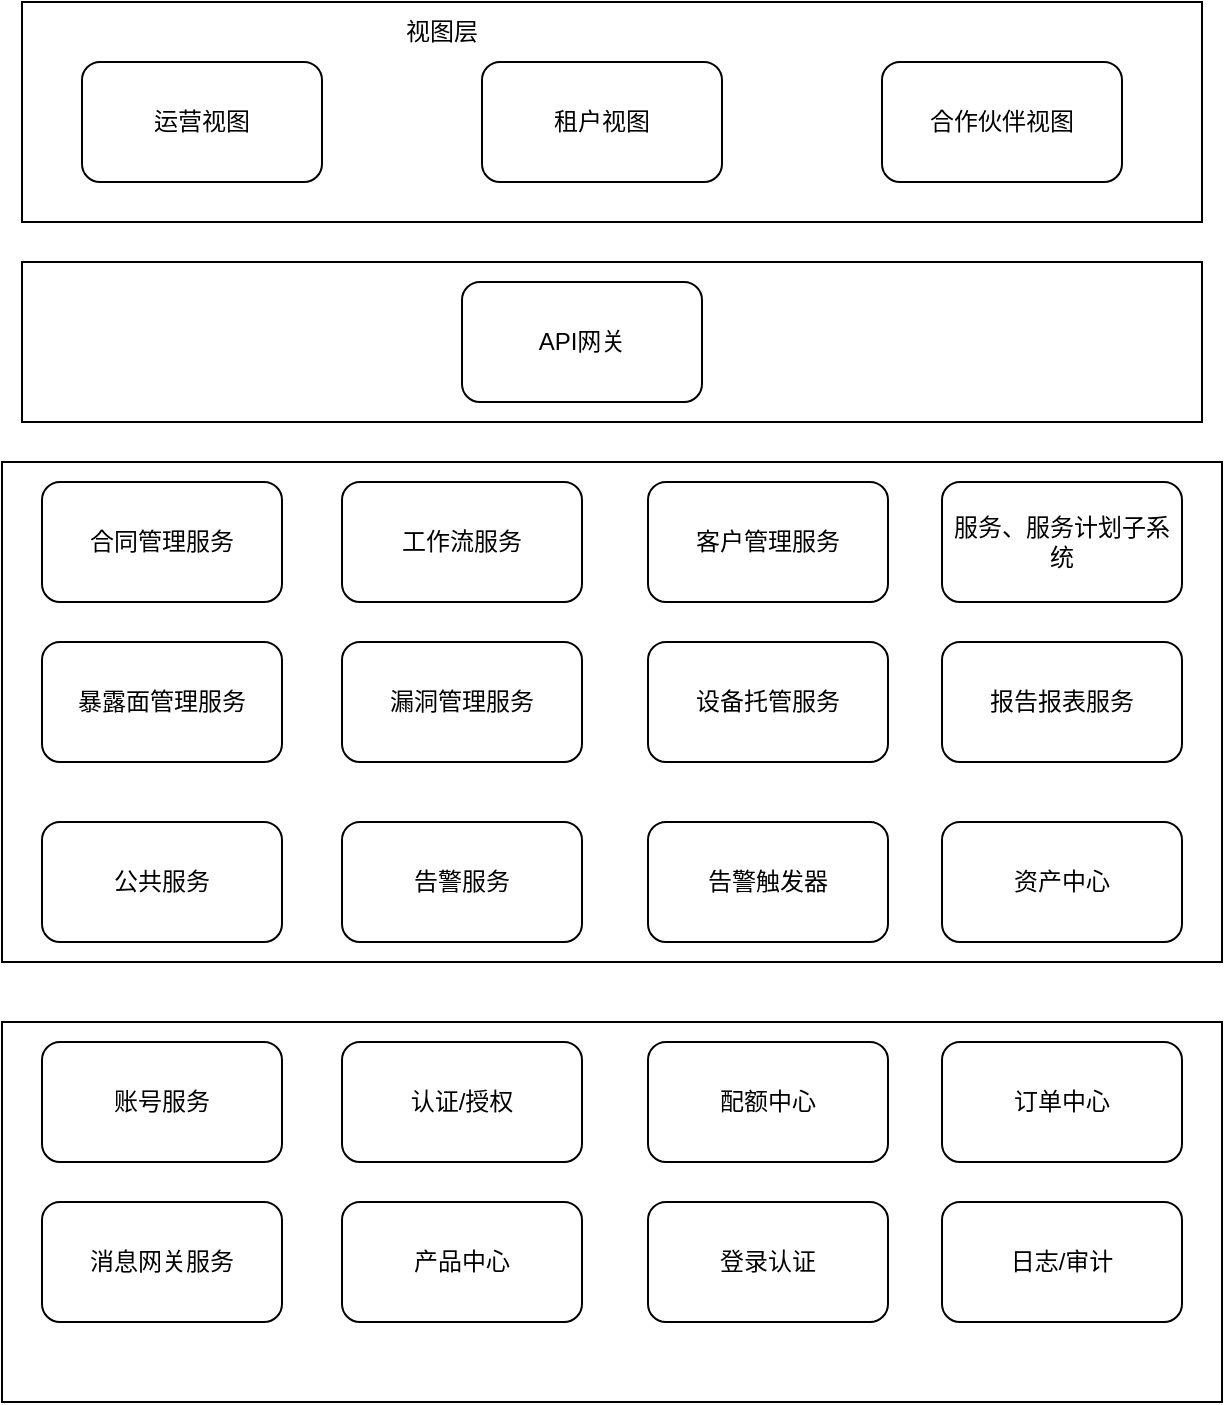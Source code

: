<mxfile version="20.5.1" type="github">
  <diagram name="Page-1" id="efa7a0a1-bf9b-a30e-e6df-94a7791c09e9">
    <mxGraphModel dx="852" dy="346" grid="1" gridSize="10" guides="1" tooltips="1" connect="1" arrows="1" fold="1" page="1" pageScale="1" pageWidth="826" pageHeight="1169" background="none" math="0" shadow="0">
      <root>
        <mxCell id="0" />
        <mxCell id="1" parent="0" />
        <mxCell id="qrH3l1kH9dTRS8EX3X_p-202" value="" style="rounded=0;whiteSpace=wrap;html=1;" vertex="1" parent="1">
          <mxGeometry x="70" y="240" width="610" height="250" as="geometry" />
        </mxCell>
        <mxCell id="qrH3l1kH9dTRS8EX3X_p-188" value="" style="rounded=0;whiteSpace=wrap;html=1;" vertex="1" parent="1">
          <mxGeometry x="80" y="140" width="590" height="80" as="geometry" />
        </mxCell>
        <mxCell id="qrH3l1kH9dTRS8EX3X_p-185" value="" style="rounded=0;whiteSpace=wrap;html=1;" vertex="1" parent="1">
          <mxGeometry x="80" y="10" width="590" height="110" as="geometry" />
        </mxCell>
        <mxCell id="qrH3l1kH9dTRS8EX3X_p-182" value="运营视图" style="rounded=1;whiteSpace=wrap;html=1;" vertex="1" parent="1">
          <mxGeometry x="110" y="40" width="120" height="60" as="geometry" />
        </mxCell>
        <mxCell id="qrH3l1kH9dTRS8EX3X_p-183" value="租户视图" style="rounded=1;whiteSpace=wrap;html=1;" vertex="1" parent="1">
          <mxGeometry x="310" y="40" width="120" height="60" as="geometry" />
        </mxCell>
        <mxCell id="qrH3l1kH9dTRS8EX3X_p-184" value="合作伙伴视图" style="rounded=1;whiteSpace=wrap;html=1;" vertex="1" parent="1">
          <mxGeometry x="510" y="40" width="120" height="60" as="geometry" />
        </mxCell>
        <mxCell id="qrH3l1kH9dTRS8EX3X_p-186" value="视图层" style="text;html=1;strokeColor=none;fillColor=none;align=center;verticalAlign=middle;whiteSpace=wrap;rounded=0;" vertex="1" parent="1">
          <mxGeometry x="260" y="10" width="60" height="30" as="geometry" />
        </mxCell>
        <mxCell id="qrH3l1kH9dTRS8EX3X_p-187" value="API网关" style="rounded=1;whiteSpace=wrap;html=1;" vertex="1" parent="1">
          <mxGeometry x="300" y="150" width="120" height="60" as="geometry" />
        </mxCell>
        <mxCell id="qrH3l1kH9dTRS8EX3X_p-189" value="合同管理服务" style="rounded=1;whiteSpace=wrap;html=1;" vertex="1" parent="1">
          <mxGeometry x="90" y="250" width="120" height="60" as="geometry" />
        </mxCell>
        <mxCell id="qrH3l1kH9dTRS8EX3X_p-190" value="工作流服务&lt;span data-darkreader-inline-color=&quot;&quot; style=&quot;color: rgba(0, 0, 0, 0); font-family: monospace; font-size: 0px; text-align: start; --darkreader-inline-color:rgba(209, 207, 204, 0);&quot;&gt;%3CmxGraphModel%3E%3Croot%3E%3CmxCell%20id%3D%220%22%2F%3E%3CmxCell%20id%3D%221%22%20parent%3D%220%22%2F%3E%3CmxCell%20id%3D%222%22%20value%3D%22%E5%90%88%E5%90%8C%E7%AE%A1%E7%90%86%E5%AD%90%E7%B3%BB%E7%BB%9F%22%20style%3D%22rounded%3D1%3BwhiteSpace%3Dwrap%3Bhtml%3D1%3B%22%20vertex%3D%221%22%20parent%3D%221%22%3E%3CmxGeometry%20x%3D%22110%22%20y%3D%22250%22%20width%3D%22120%22%20height%3D%2260%22%20as%3D%22geometry%22%2F%3E%3C%2FmxCell%3E%3C%2Froot%3E%3C%2FmxGraphModel%3&lt;/span&gt;" style="rounded=1;whiteSpace=wrap;html=1;" vertex="1" parent="1">
          <mxGeometry x="240" y="250" width="120" height="60" as="geometry" />
        </mxCell>
        <mxCell id="qrH3l1kH9dTRS8EX3X_p-191" value="客户管理服务" style="rounded=1;whiteSpace=wrap;html=1;" vertex="1" parent="1">
          <mxGeometry x="393" y="250" width="120" height="60" as="geometry" />
        </mxCell>
        <mxCell id="qrH3l1kH9dTRS8EX3X_p-192" value="服务、服务计划子系统" style="rounded=1;whiteSpace=wrap;html=1;" vertex="1" parent="1">
          <mxGeometry x="540" y="250" width="120" height="60" as="geometry" />
        </mxCell>
        <mxCell id="qrH3l1kH9dTRS8EX3X_p-193" value="暴露面管理服务" style="rounded=1;whiteSpace=wrap;html=1;" vertex="1" parent="1">
          <mxGeometry x="90" y="330" width="120" height="60" as="geometry" />
        </mxCell>
        <mxCell id="qrH3l1kH9dTRS8EX3X_p-194" value="漏洞管理服务" style="rounded=1;whiteSpace=wrap;html=1;" vertex="1" parent="1">
          <mxGeometry x="240" y="330" width="120" height="60" as="geometry" />
        </mxCell>
        <mxCell id="qrH3l1kH9dTRS8EX3X_p-195" value="设备托管服务" style="rounded=1;whiteSpace=wrap;html=1;" vertex="1" parent="1">
          <mxGeometry x="393" y="330" width="120" height="60" as="geometry" />
        </mxCell>
        <mxCell id="qrH3l1kH9dTRS8EX3X_p-196" value="报告报表服务" style="rounded=1;whiteSpace=wrap;html=1;" vertex="1" parent="1">
          <mxGeometry x="540" y="330" width="120" height="60" as="geometry" />
        </mxCell>
        <mxCell id="qrH3l1kH9dTRS8EX3X_p-197" value="公共服务" style="rounded=1;whiteSpace=wrap;html=1;" vertex="1" parent="1">
          <mxGeometry x="90" y="420" width="120" height="60" as="geometry" />
        </mxCell>
        <mxCell id="qrH3l1kH9dTRS8EX3X_p-199" value="告警服务" style="rounded=1;whiteSpace=wrap;html=1;" vertex="1" parent="1">
          <mxGeometry x="240" y="420" width="120" height="60" as="geometry" />
        </mxCell>
        <mxCell id="qrH3l1kH9dTRS8EX3X_p-200" value="告警触发器" style="rounded=1;whiteSpace=wrap;html=1;" vertex="1" parent="1">
          <mxGeometry x="393" y="420" width="120" height="60" as="geometry" />
        </mxCell>
        <mxCell id="qrH3l1kH9dTRS8EX3X_p-201" value="资产中心" style="rounded=1;whiteSpace=wrap;html=1;" vertex="1" parent="1">
          <mxGeometry x="540" y="420" width="120" height="60" as="geometry" />
        </mxCell>
        <mxCell id="qrH3l1kH9dTRS8EX3X_p-203" value="" style="rounded=0;whiteSpace=wrap;html=1;" vertex="1" parent="1">
          <mxGeometry x="70" y="520" width="610" height="190" as="geometry" />
        </mxCell>
        <mxCell id="qrH3l1kH9dTRS8EX3X_p-204" value="账号服务" style="rounded=1;whiteSpace=wrap;html=1;" vertex="1" parent="1">
          <mxGeometry x="90" y="530" width="120" height="60" as="geometry" />
        </mxCell>
        <mxCell id="qrH3l1kH9dTRS8EX3X_p-205" value="认证/授权" style="rounded=1;whiteSpace=wrap;html=1;" vertex="1" parent="1">
          <mxGeometry x="240" y="530" width="120" height="60" as="geometry" />
        </mxCell>
        <mxCell id="qrH3l1kH9dTRS8EX3X_p-206" value="配额中心" style="rounded=1;whiteSpace=wrap;html=1;" vertex="1" parent="1">
          <mxGeometry x="393" y="530" width="120" height="60" as="geometry" />
        </mxCell>
        <mxCell id="qrH3l1kH9dTRS8EX3X_p-207" value="订单中心" style="rounded=1;whiteSpace=wrap;html=1;" vertex="1" parent="1">
          <mxGeometry x="540" y="530" width="120" height="60" as="geometry" />
        </mxCell>
        <mxCell id="qrH3l1kH9dTRS8EX3X_p-208" value="消息网关服务" style="rounded=1;whiteSpace=wrap;html=1;" vertex="1" parent="1">
          <mxGeometry x="90" y="610" width="120" height="60" as="geometry" />
        </mxCell>
        <mxCell id="qrH3l1kH9dTRS8EX3X_p-209" value="产品中心" style="rounded=1;whiteSpace=wrap;html=1;" vertex="1" parent="1">
          <mxGeometry x="240" y="610" width="120" height="60" as="geometry" />
        </mxCell>
        <mxCell id="qrH3l1kH9dTRS8EX3X_p-210" value="登录认证" style="rounded=1;whiteSpace=wrap;html=1;" vertex="1" parent="1">
          <mxGeometry x="393" y="610" width="120" height="60" as="geometry" />
        </mxCell>
        <mxCell id="qrH3l1kH9dTRS8EX3X_p-216" value="日志/审计" style="rounded=1;whiteSpace=wrap;html=1;" vertex="1" parent="1">
          <mxGeometry x="540" y="610" width="120" height="60" as="geometry" />
        </mxCell>
      </root>
    </mxGraphModel>
  </diagram>
</mxfile>
